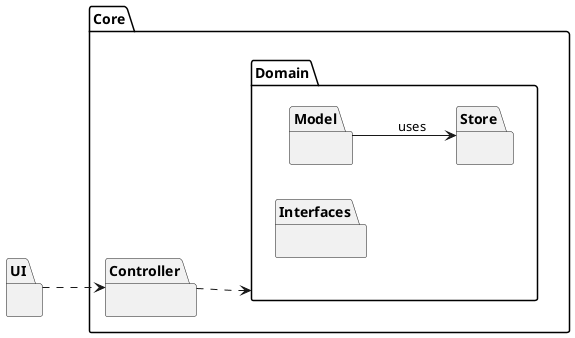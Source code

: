 @startuml
hide empty methods
hide empty attributes
left to right direction
skinparam classAttributeIconSize 0

package Core {

package Domain {
package Model {}
package Store {}
package Interfaces{}
}

package Controller {}

}


package UI {}

UI ..> Controller
Controller ..> Domain
Model --> Store : uses

@enduml